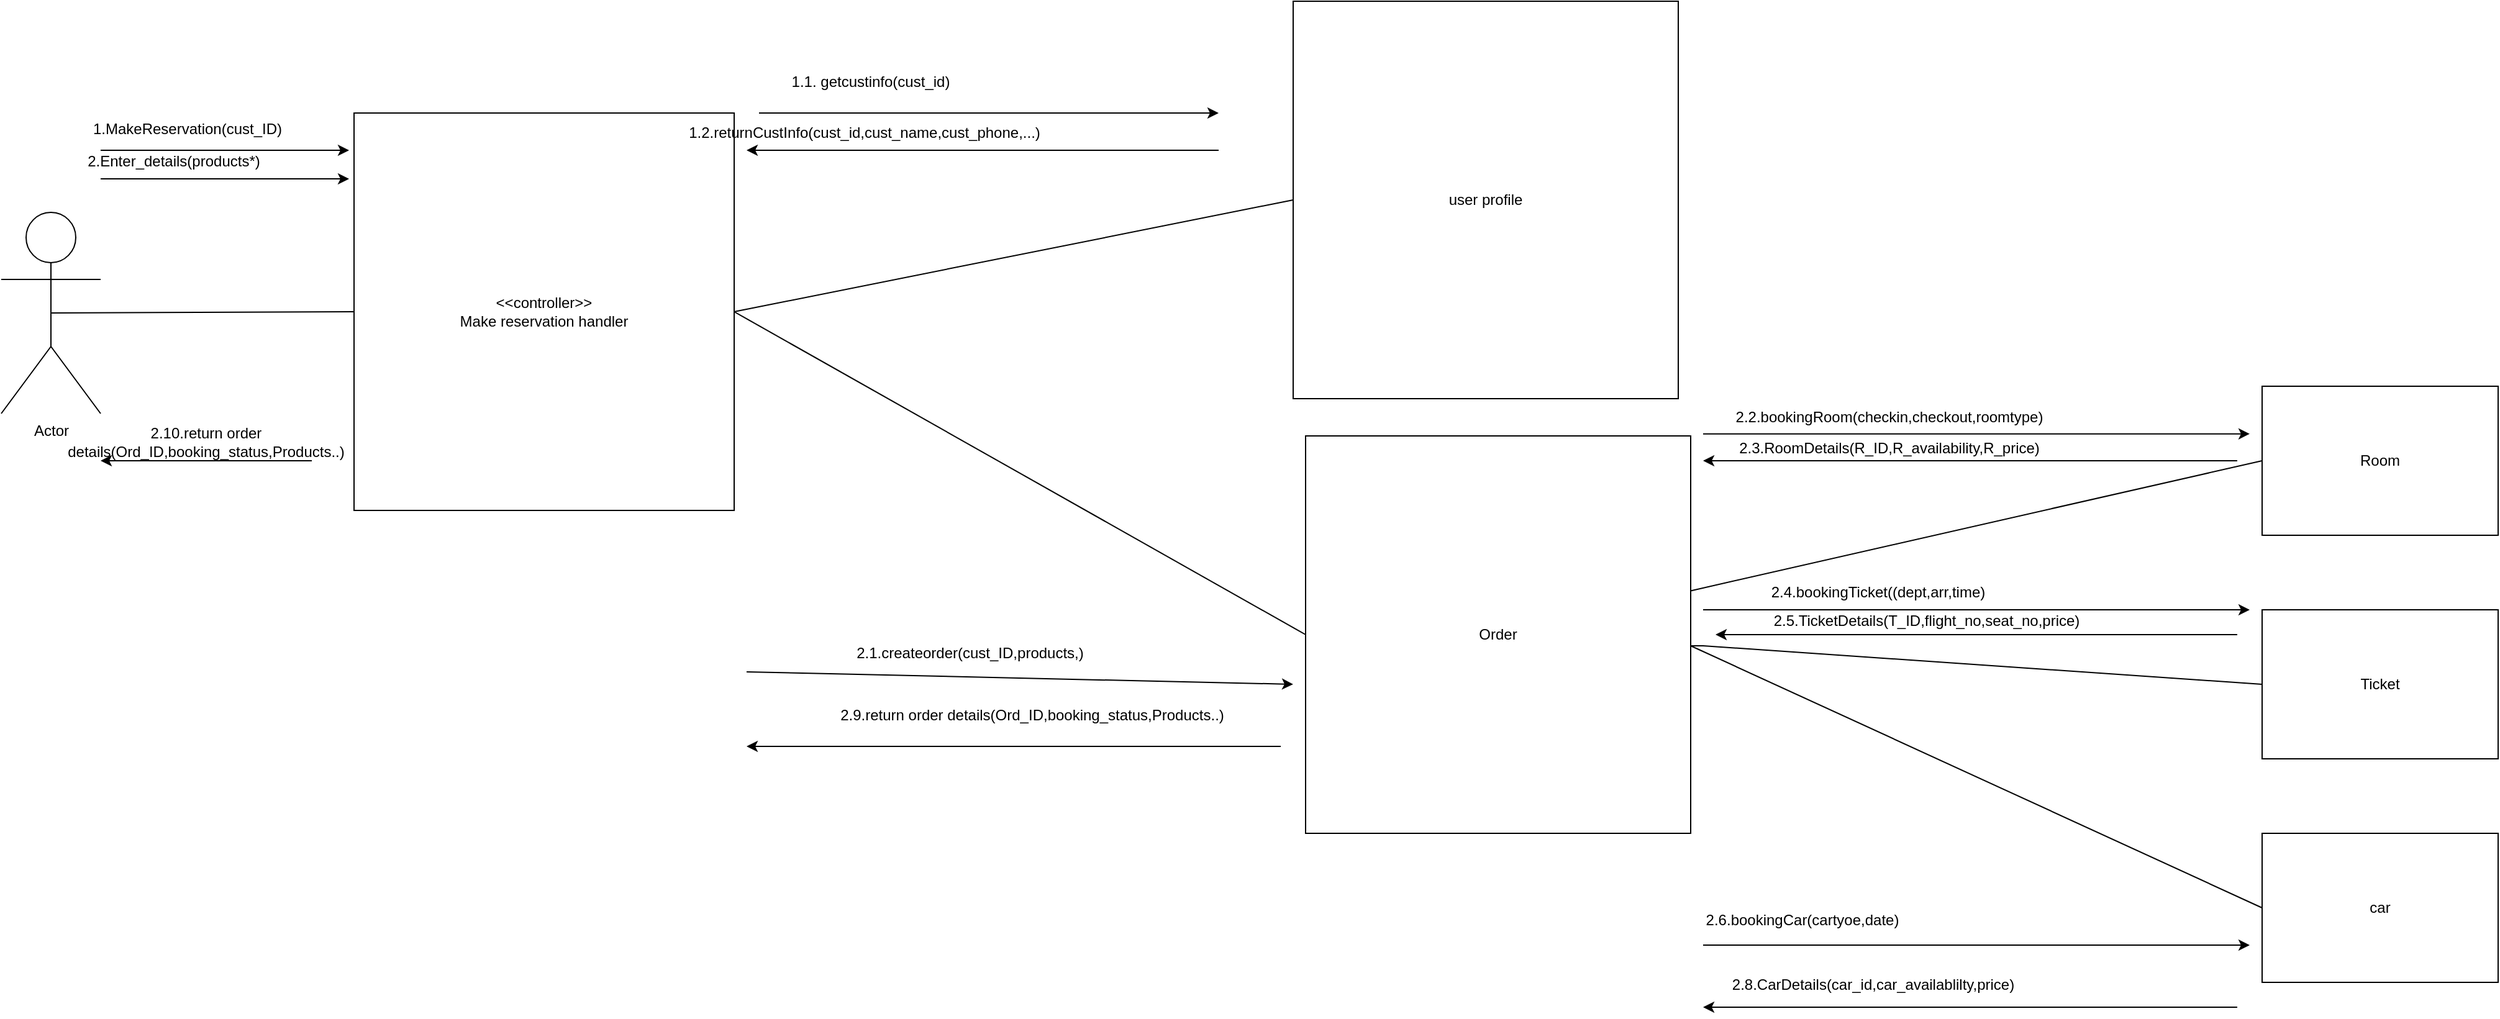 <mxfile version="26.0.4">
  <diagram name="Page-1" id="3qWat7TnqTN0R8gUwRB4">
    <mxGraphModel dx="2385" dy="2529" grid="1" gridSize="10" guides="1" tooltips="1" connect="1" arrows="1" fold="1" page="1" pageScale="1" pageWidth="827" pageHeight="1169" math="0" shadow="0">
      <root>
        <mxCell id="0" />
        <mxCell id="1" parent="0" />
        <mxCell id="wr1J9yVkNnbwStFv_y0O-1" value="Actor" style="shape=umlActor;verticalLabelPosition=bottom;verticalAlign=top;html=1;outlineConnect=0;" parent="1" vertex="1">
          <mxGeometry width="80" height="162" as="geometry" />
        </mxCell>
        <mxCell id="wr1J9yVkNnbwStFv_y0O-6" value="&amp;lt;&amp;lt;controller&amp;gt;&amp;gt;&lt;div&gt;Make reservation handler&lt;/div&gt;" style="rounded=0;whiteSpace=wrap;html=1;" parent="1" vertex="1">
          <mxGeometry x="284" y="-80" width="306" height="320" as="geometry" />
        </mxCell>
        <mxCell id="wr1J9yVkNnbwStFv_y0O-10" value="1.MakeReservation(cust_ID)" style="text;html=1;align=center;verticalAlign=middle;whiteSpace=wrap;rounded=0;" parent="1" vertex="1">
          <mxGeometry x="80" y="-82" width="140" height="30" as="geometry" />
        </mxCell>
        <mxCell id="wr1J9yVkNnbwStFv_y0O-28" value="user profile" style="rounded=0;whiteSpace=wrap;html=1;" parent="1" vertex="1">
          <mxGeometry x="1040" y="-170" width="310" height="320" as="geometry" />
        </mxCell>
        <mxCell id="wr1J9yVkNnbwStFv_y0O-29" value="Ticket" style="rounded=0;whiteSpace=wrap;html=1;" parent="1" vertex="1">
          <mxGeometry x="1820" y="320" width="190" height="120" as="geometry" />
        </mxCell>
        <mxCell id="wr1J9yVkNnbwStFv_y0O-30" value="Room" style="rounded=0;whiteSpace=wrap;html=1;" parent="1" vertex="1">
          <mxGeometry x="1820" y="140" width="190" height="120" as="geometry" />
        </mxCell>
        <mxCell id="wr1J9yVkNnbwStFv_y0O-31" value="car" style="rounded=0;whiteSpace=wrap;html=1;" parent="1" vertex="1">
          <mxGeometry x="1820" y="500" width="190" height="120" as="geometry" />
        </mxCell>
        <mxCell id="wr1J9yVkNnbwStFv_y0O-33" value="" style="endArrow=none;html=1;rounded=0;exitX=0.5;exitY=0.5;exitDx=0;exitDy=0;exitPerimeter=0;entryX=0;entryY=0.5;entryDx=0;entryDy=0;" parent="1" source="wr1J9yVkNnbwStFv_y0O-1" target="wr1J9yVkNnbwStFv_y0O-6" edge="1">
          <mxGeometry width="50" height="50" relative="1" as="geometry">
            <mxPoint x="480" y="140" as="sourcePoint" />
            <mxPoint x="530" y="90" as="targetPoint" />
          </mxGeometry>
        </mxCell>
        <mxCell id="wr1J9yVkNnbwStFv_y0O-34" value="" style="endArrow=none;html=1;rounded=0;exitX=1;exitY=0.5;exitDx=0;exitDy=0;entryX=0;entryY=0.5;entryDx=0;entryDy=0;" parent="1" source="wr1J9yVkNnbwStFv_y0O-6" target="wr1J9yVkNnbwStFv_y0O-28" edge="1">
          <mxGeometry width="50" height="50" relative="1" as="geometry">
            <mxPoint x="750" y="140" as="sourcePoint" />
            <mxPoint x="800" y="90" as="targetPoint" />
          </mxGeometry>
        </mxCell>
        <mxCell id="wr1J9yVkNnbwStFv_y0O-35" value="" style="endArrow=none;html=1;rounded=0;entryX=0;entryY=0.5;entryDx=0;entryDy=0;" parent="1" source="wr1J9yVkNnbwStFv_y0O-38" target="wr1J9yVkNnbwStFv_y0O-30" edge="1">
          <mxGeometry width="50" height="50" relative="1" as="geometry">
            <mxPoint x="1360" y="349" as="sourcePoint" />
            <mxPoint x="1070" y="359" as="targetPoint" />
          </mxGeometry>
        </mxCell>
        <mxCell id="wr1J9yVkNnbwStFv_y0O-36" value="" style="endArrow=none;html=1;rounded=0;exitX=1;exitY=0.5;exitDx=0;exitDy=0;entryX=0;entryY=0.5;entryDx=0;entryDy=0;" parent="1" target="wr1J9yVkNnbwStFv_y0O-29" edge="1">
          <mxGeometry width="50" height="50" relative="1" as="geometry">
            <mxPoint x="1360" y="349" as="sourcePoint" />
            <mxPoint x="1710" y="120" as="targetPoint" />
            <Array as="points">
              <mxPoint x="1370" y="349" />
            </Array>
          </mxGeometry>
        </mxCell>
        <mxCell id="wr1J9yVkNnbwStFv_y0O-37" value="" style="endArrow=none;html=1;rounded=0;entryX=0;entryY=0.5;entryDx=0;entryDy=0;" parent="1" target="wr1J9yVkNnbwStFv_y0O-31" edge="1">
          <mxGeometry width="50" height="50" relative="1" as="geometry">
            <mxPoint x="1360" y="349" as="sourcePoint" />
            <mxPoint x="1710" y="360" as="targetPoint" />
          </mxGeometry>
        </mxCell>
        <mxCell id="wr1J9yVkNnbwStFv_y0O-38" value="Order" style="rounded=0;whiteSpace=wrap;html=1;" parent="1" vertex="1">
          <mxGeometry x="1050" y="180" width="310" height="320" as="geometry" />
        </mxCell>
        <mxCell id="wr1J9yVkNnbwStFv_y0O-39" value="" style="endArrow=none;html=1;rounded=0;exitX=1;exitY=0.5;exitDx=0;exitDy=0;entryX=0;entryY=0.5;entryDx=0;entryDy=0;" parent="1" source="wr1J9yVkNnbwStFv_y0O-6" target="wr1J9yVkNnbwStFv_y0O-38" edge="1">
          <mxGeometry width="50" height="50" relative="1" as="geometry">
            <mxPoint x="620" y="330" as="sourcePoint" />
            <mxPoint x="670" y="280" as="targetPoint" />
          </mxGeometry>
        </mxCell>
        <mxCell id="X0KTBg5QiYJIBkpDeTiK-1" value="" style="endArrow=classic;html=1;rounded=0;" parent="1" edge="1">
          <mxGeometry width="50" height="50" relative="1" as="geometry">
            <mxPoint x="600" y="370" as="sourcePoint" />
            <mxPoint x="1040" y="380" as="targetPoint" />
          </mxGeometry>
        </mxCell>
        <mxCell id="X0KTBg5QiYJIBkpDeTiK-2" value="1.1. getcustinfo(cust_id)" style="text;html=1;align=center;verticalAlign=middle;whiteSpace=wrap;rounded=0;" parent="1" vertex="1">
          <mxGeometry x="600" y="-120" width="200" height="30" as="geometry" />
        </mxCell>
        <mxCell id="X0KTBg5QiYJIBkpDeTiK-3" value="" style="endArrow=classic;html=1;rounded=0;" parent="1" edge="1">
          <mxGeometry width="50" height="50" relative="1" as="geometry">
            <mxPoint x="80" y="-50" as="sourcePoint" />
            <mxPoint x="280" y="-50" as="targetPoint" />
          </mxGeometry>
        </mxCell>
        <mxCell id="X0KTBg5QiYJIBkpDeTiK-4" value="" style="endArrow=classic;html=1;rounded=0;" parent="1" edge="1">
          <mxGeometry width="50" height="50" relative="1" as="geometry">
            <mxPoint x="610" y="-80" as="sourcePoint" />
            <mxPoint x="980" y="-80" as="targetPoint" />
          </mxGeometry>
        </mxCell>
        <mxCell id="X0KTBg5QiYJIBkpDeTiK-5" value="2.1.createorder(cust_ID,products,)" style="text;html=1;align=center;verticalAlign=middle;whiteSpace=wrap;rounded=0;" parent="1" vertex="1">
          <mxGeometry x="750" y="340" width="60" height="30" as="geometry" />
        </mxCell>
        <mxCell id="X0KTBg5QiYJIBkpDeTiK-6" value="" style="endArrow=classic;html=1;rounded=0;" parent="1" edge="1">
          <mxGeometry width="50" height="50" relative="1" as="geometry">
            <mxPoint x="980" y="-50" as="sourcePoint" />
            <mxPoint x="600" y="-50" as="targetPoint" />
          </mxGeometry>
        </mxCell>
        <mxCell id="X0KTBg5QiYJIBkpDeTiK-7" value="1.2.returnCustInfo(cust_id,cust_name,cust_phone,...)" style="text;html=1;align=center;verticalAlign=middle;whiteSpace=wrap;rounded=0;" parent="1" vertex="1">
          <mxGeometry x="665" y="-79" width="60" height="30" as="geometry" />
        </mxCell>
        <mxCell id="X0KTBg5QiYJIBkpDeTiK-10" value="" style="endArrow=classic;html=1;rounded=0;" parent="1" edge="1">
          <mxGeometry width="50" height="50" relative="1" as="geometry">
            <mxPoint x="1370" y="178.33" as="sourcePoint" />
            <mxPoint x="1810" y="178.33" as="targetPoint" />
          </mxGeometry>
        </mxCell>
        <mxCell id="X0KTBg5QiYJIBkpDeTiK-14" value="2.2.bookingRoom(checkin,checkout,roomtype)" style="text;html=1;align=center;verticalAlign=middle;whiteSpace=wrap;rounded=0;" parent="1" vertex="1">
          <mxGeometry x="1490" y="150" width="60" height="30" as="geometry" />
        </mxCell>
        <mxCell id="X0KTBg5QiYJIBkpDeTiK-15" value="" style="endArrow=classic;html=1;rounded=0;" parent="1" edge="1">
          <mxGeometry width="50" height="50" relative="1" as="geometry">
            <mxPoint x="1370" y="320" as="sourcePoint" />
            <mxPoint x="1810" y="320" as="targetPoint" />
          </mxGeometry>
        </mxCell>
        <mxCell id="X0KTBg5QiYJIBkpDeTiK-16" value="2.4.bookingTicket((dept,arr,time)" style="text;html=1;align=center;verticalAlign=middle;whiteSpace=wrap;rounded=0;" parent="1" vertex="1">
          <mxGeometry x="1391" y="291" width="240" height="30" as="geometry" />
        </mxCell>
        <mxCell id="X0KTBg5QiYJIBkpDeTiK-17" value="" style="endArrow=classic;html=1;rounded=0;" parent="1" edge="1">
          <mxGeometry width="50" height="50" relative="1" as="geometry">
            <mxPoint x="1800" y="200" as="sourcePoint" />
            <mxPoint x="1370" y="200" as="targetPoint" />
          </mxGeometry>
        </mxCell>
        <mxCell id="X0KTBg5QiYJIBkpDeTiK-18" value="" style="endArrow=classic;html=1;rounded=0;" parent="1" edge="1">
          <mxGeometry width="50" height="50" relative="1" as="geometry">
            <mxPoint x="1370" y="590" as="sourcePoint" />
            <mxPoint x="1810" y="590" as="targetPoint" />
          </mxGeometry>
        </mxCell>
        <mxCell id="X0KTBg5QiYJIBkpDeTiK-19" value="2.6.bookingCar(cartyoe,date)" style="text;html=1;align=center;verticalAlign=middle;whiteSpace=wrap;rounded=0;" parent="1" vertex="1">
          <mxGeometry x="1420" y="555" width="60" height="30" as="geometry" />
        </mxCell>
        <mxCell id="X0KTBg5QiYJIBkpDeTiK-21" value="" style="endArrow=classic;html=1;rounded=0;" parent="1" edge="1">
          <mxGeometry width="50" height="50" relative="1" as="geometry">
            <mxPoint x="1800" y="340" as="sourcePoint" />
            <mxPoint x="1380" y="340" as="targetPoint" />
          </mxGeometry>
        </mxCell>
        <mxCell id="X0KTBg5QiYJIBkpDeTiK-22" value="" style="endArrow=classic;html=1;rounded=0;" parent="1" edge="1">
          <mxGeometry width="50" height="50" relative="1" as="geometry">
            <mxPoint x="1800" y="640" as="sourcePoint" />
            <mxPoint x="1370" y="640" as="targetPoint" />
          </mxGeometry>
        </mxCell>
        <mxCell id="X0KTBg5QiYJIBkpDeTiK-23" value="2.3.RoomDetails(R_ID,R_availability,R_price)" style="text;html=1;align=center;verticalAlign=middle;whiteSpace=wrap;rounded=0;" parent="1" vertex="1">
          <mxGeometry x="1490" y="175" width="60" height="30" as="geometry" />
        </mxCell>
        <mxCell id="X0KTBg5QiYJIBkpDeTiK-25" value="2.5.TicketDetails(T_ID,flight_no,seat_no,price)" style="text;html=1;align=center;verticalAlign=middle;whiteSpace=wrap;rounded=0;" parent="1" vertex="1">
          <mxGeometry x="1520" y="314" width="60" height="30" as="geometry" />
        </mxCell>
        <mxCell id="X0KTBg5QiYJIBkpDeTiK-26" value="2.8.CarDetails(car_id,car_availablilty,price)" style="text;html=1;align=center;verticalAlign=middle;whiteSpace=wrap;rounded=0;" parent="1" vertex="1">
          <mxGeometry x="1477" y="607" width="60" height="30" as="geometry" />
        </mxCell>
        <mxCell id="X0KTBg5QiYJIBkpDeTiK-27" value="" style="endArrow=classic;html=1;rounded=0;" parent="1" edge="1">
          <mxGeometry width="50" height="50" relative="1" as="geometry">
            <mxPoint x="1030" y="430" as="sourcePoint" />
            <mxPoint x="600" y="430" as="targetPoint" />
          </mxGeometry>
        </mxCell>
        <mxCell id="X0KTBg5QiYJIBkpDeTiK-28" value="2.9.return order details(Ord_ID,booking_status,Products..)" style="text;html=1;align=center;verticalAlign=middle;whiteSpace=wrap;rounded=0;" parent="1" vertex="1">
          <mxGeometry x="640" y="390" width="380" height="30" as="geometry" />
        </mxCell>
        <mxCell id="X0KTBg5QiYJIBkpDeTiK-29" value="" style="endArrow=classic;html=1;rounded=0;" parent="1" edge="1">
          <mxGeometry width="50" height="50" relative="1" as="geometry">
            <mxPoint x="250" y="200" as="sourcePoint" />
            <mxPoint x="80" y="200" as="targetPoint" />
          </mxGeometry>
        </mxCell>
        <mxCell id="X0KTBg5QiYJIBkpDeTiK-30" value="2.10.return order details(Ord_ID,booking_status,Products..)" style="text;html=1;align=center;verticalAlign=middle;whiteSpace=wrap;rounded=0;" parent="1" vertex="1">
          <mxGeometry x="70" y="170" width="190" height="30" as="geometry" />
        </mxCell>
        <mxCell id="oqf83yyVNj5_NFgcW2qj-1" value="2.Enter_details(products*)" style="text;html=1;align=center;verticalAlign=middle;whiteSpace=wrap;rounded=0;" vertex="1" parent="1">
          <mxGeometry x="69" y="-56" width="140" height="30" as="geometry" />
        </mxCell>
        <mxCell id="oqf83yyVNj5_NFgcW2qj-2" value="" style="endArrow=classic;html=1;rounded=0;" edge="1" parent="1">
          <mxGeometry width="50" height="50" relative="1" as="geometry">
            <mxPoint x="80" y="-27" as="sourcePoint" />
            <mxPoint x="280" y="-27" as="targetPoint" />
          </mxGeometry>
        </mxCell>
      </root>
    </mxGraphModel>
  </diagram>
</mxfile>
